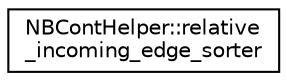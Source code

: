 digraph "Graphical Class Hierarchy"
{
  edge [fontname="Helvetica",fontsize="10",labelfontname="Helvetica",labelfontsize="10"];
  node [fontname="Helvetica",fontsize="10",shape=record];
  rankdir="LR";
  Node0 [label="NBContHelper::relative\l_incoming_edge_sorter",height=0.2,width=0.4,color="black", fillcolor="white", style="filled",URL="$de/d74/class_n_b_cont_helper_1_1relative__incoming__edge__sorter.html"];
}
